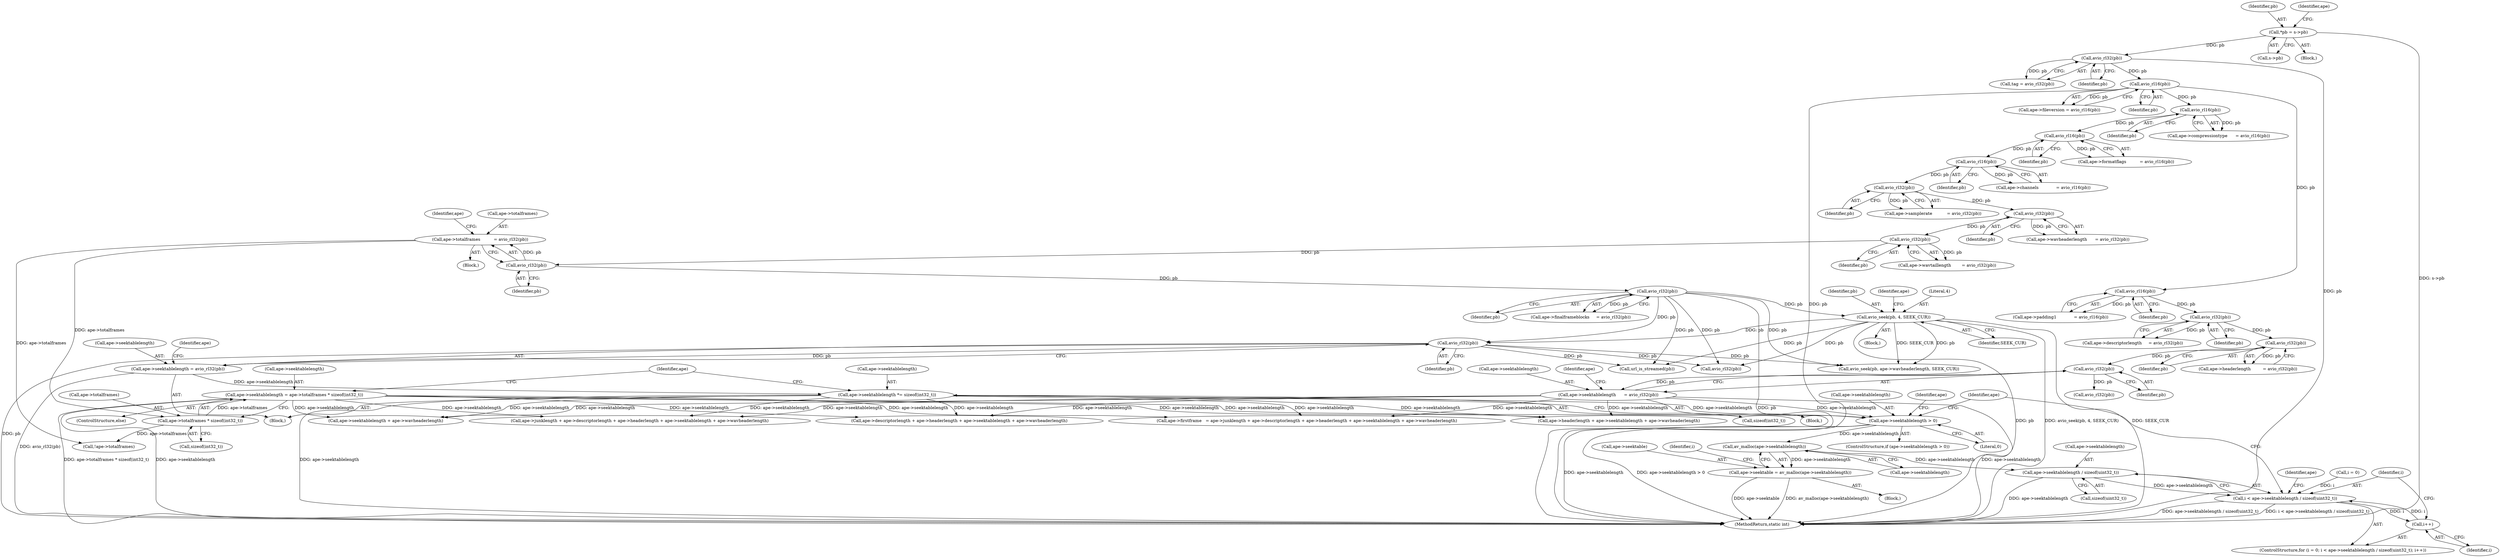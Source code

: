 digraph "0_FFmpeg_8312e3fc9041027a33c8bc667bb99740fdf41dd5@API" {
"1000623" [label="(Call,av_malloc(ape->seektablelength))"];
"1000613" [label="(Call,ape->seektablelength > 0)"];
"1000404" [label="(Call,ape->seektablelength *= sizeof(int32_t))"];
"1000393" [label="(Call,ape->seektablelength = avio_rl32(pb))"];
"1000397" [label="(Call,avio_rl32(pb))"];
"1000368" [label="(Call,avio_rl32(pb))"];
"1000362" [label="(Call,avio_rl32(pb))"];
"1000356" [label="(Call,avio_rl32(pb))"];
"1000350" [label="(Call,avio_rl32(pb))"];
"1000344" [label="(Call,avio_rl32(pb))"];
"1000338" [label="(Call,avio_rl16(pb))"];
"1000332" [label="(Call,avio_rl16(pb))"];
"1000326" [label="(Call,avio_rl16(pb))"];
"1000153" [label="(Call,avio_rl16(pb))"];
"1000136" [label="(Call,avio_rl32(pb))"];
"1000113" [label="(Call,*pb = s->pb)"];
"1000377" [label="(Call,avio_seek(pb, 4, SEEK_CUR))"];
"1000411" [label="(Call,ape->seektablelength = ape->totalframes * sizeof(int32_t))"];
"1000415" [label="(Call,ape->totalframes * sizeof(int32_t))"];
"1000358" [label="(Call,ape->totalframes          = avio_rl32(pb))"];
"1000212" [label="(Call,ape->seektablelength      = avio_rl32(pb))"];
"1000216" [label="(Call,avio_rl32(pb))"];
"1000210" [label="(Call,avio_rl32(pb))"];
"1000204" [label="(Call,avio_rl32(pb))"];
"1000198" [label="(Call,avio_rl16(pb))"];
"1000619" [label="(Call,ape->seektable = av_malloc(ape->seektablelength))"];
"1000633" [label="(Call,ape->seektablelength / sizeof(uint32_t))"];
"1000631" [label="(Call,i < ape->seektablelength / sizeof(uint32_t))"];
"1000639" [label="(Call,i++)"];
"1000326" [label="(Call,avio_rl16(pb))"];
"1000220" [label="(Identifier,ape)"];
"1000311" [label="(Block,)"];
"1000362" [label="(Call,avio_rl32(pb))"];
"1000212" [label="(Call,ape->seektablelength      = avio_rl32(pb))"];
"1000137" [label="(Identifier,pb)"];
"1000618" [label="(Block,)"];
"1000380" [label="(Identifier,SEEK_CUR)"];
"1000213" [label="(Call,ape->seektablelength)"];
"1000210" [label="(Call,avio_rl32(pb))"];
"1000346" [label="(Call,ape->wavheaderlength      = avio_rl32(pb))"];
"1000404" [label="(Call,ape->seektablelength *= sizeof(int32_t))"];
"1000211" [label="(Identifier,pb)"];
"1000217" [label="(Identifier,pb)"];
"1000410" [label="(ControlStructure,else)"];
"1000344" [label="(Call,avio_rl32(pb))"];
"1000634" [label="(Call,ape->seektablelength)"];
"1000154" [label="(Identifier,pb)"];
"1000115" [label="(Call,s->pb)"];
"1000114" [label="(Identifier,pb)"];
"1000647" [label="(Call,avio_rl32(pb))"];
"1000639" [label="(Call,i++)"];
"1000356" [label="(Call,avio_rl32(pb))"];
"1000328" [label="(Call,ape->formatflags          = avio_rl16(pb))"];
"1000379" [label="(Literal,4)"];
"1000352" [label="(Call,ape->wavtaillength        = avio_rl32(pb))"];
"1000637" [label="(Call,sizeof(uint32_t))"];
"1000617" [label="(Literal,0)"];
"1000401" [label="(Identifier,ape)"];
"1000334" [label="(Call,ape->channels             = avio_rl16(pb))"];
"1000398" [label="(Identifier,pb)"];
"1000206" [label="(Call,ape->headerlength         = avio_rl32(pb))"];
"1000205" [label="(Identifier,pb)"];
"1000653" [label="(Identifier,ape)"];
"1000340" [label="(Call,ape->samplerate           = avio_rl32(pb))"];
"1000120" [label="(Identifier,ape)"];
"1000136" [label="(Call,avio_rl32(pb))"];
"1000216" [label="(Call,avio_rl32(pb))"];
"1000631" [label="(Call,i < ape->seektablelength / sizeof(uint32_t))"];
"1000200" [label="(Call,ape->descriptorlength     = avio_rl32(pb))"];
"1000149" [label="(Call,ape->fileversion = avio_rl16(pb))"];
"1000619" [label="(Call,ape->seektable = av_malloc(ape->seektablelength))"];
"1000383" [label="(Identifier,ape)"];
"1000614" [label="(Call,ape->seektablelength)"];
"1000644" [label="(Identifier,ape)"];
"1000558" [label="(Call,ape->firstframe   = ape->junklength + ape->descriptorlength + ape->headerlength + ape->seektablelength + ape->wavheaderlength)"];
"1000405" [label="(Call,ape->seektablelength)"];
"1000378" [label="(Identifier,pb)"];
"1000624" [label="(Call,ape->seektablelength)"];
"1000351" [label="(Identifier,pb)"];
"1000345" [label="(Identifier,pb)"];
"1000629" [label="(Identifier,i)"];
"1000222" [label="(Call,avio_rl32(pb))"];
"1000111" [label="(Block,)"];
"1000204" [label="(Call,avio_rl32(pb))"];
"1000574" [label="(Call,ape->seektablelength + ape->wavheaderlength)"];
"1000359" [label="(Call,ape->totalframes)"];
"1000875" [label="(Call,url_is_streamed(pb))"];
"1000393" [label="(Call,ape->seektablelength = avio_rl32(pb))"];
"1000621" [label="(Identifier,ape)"];
"1000376" [label="(Block,)"];
"1000153" [label="(Call,avio_rl16(pb))"];
"1000613" [label="(Call,ape->seektablelength > 0)"];
"1000623" [label="(Call,av_malloc(ape->seektablelength))"];
"1000338" [label="(Call,avio_rl16(pb))"];
"1000507" [label="(Call,!ape->totalframes)"];
"1000358" [label="(Call,ape->totalframes          = avio_rl32(pb))"];
"1000368" [label="(Call,avio_rl32(pb))"];
"1000408" [label="(Call,sizeof(int32_t))"];
"1000134" [label="(Call,tag = avio_rl32(pb))"];
"1000394" [label="(Call,ape->seektablelength)"];
"1000612" [label="(ControlStructure,if (ape->seektablelength > 0))"];
"1000392" [label="(Block,)"];
"1000369" [label="(Identifier,pb)"];
"1000364" [label="(Call,ape->finalframeblocks     = avio_rl32(pb))"];
"1000327" [label="(Identifier,pb)"];
"1000198" [label="(Call,avio_rl16(pb))"];
"1000562" [label="(Call,ape->junklength + ape->descriptorlength + ape->headerlength + ape->seektablelength + ape->wavheaderlength)"];
"1000500" [label="(Call,avio_seek(pb, ape->wavheaderlength, SEEK_CUR))"];
"1000633" [label="(Call,ape->seektablelength / sizeof(uint32_t))"];
"1000570" [label="(Call,ape->headerlength + ape->seektablelength + ape->wavheaderlength)"];
"1000411" [label="(Call,ape->seektablelength = ape->totalframes * sizeof(int32_t))"];
"1000424" [label="(Identifier,ape)"];
"1000194" [label="(Call,ape->padding1             = avio_rl16(pb))"];
"1000627" [label="(ControlStructure,for (i = 0; i < ape->seektablelength / sizeof(uint32_t); i++))"];
"1000416" [label="(Call,ape->totalframes)"];
"1000332" [label="(Call,avio_rl16(pb))"];
"1000628" [label="(Call,i = 0)"];
"1000113" [label="(Call,*pb = s->pb)"];
"1000419" [label="(Call,sizeof(int32_t))"];
"1000632" [label="(Identifier,i)"];
"1000377" [label="(Call,avio_seek(pb, 4, SEEK_CUR))"];
"1000322" [label="(Call,ape->compressiontype      = avio_rl16(pb))"];
"1000397" [label="(Call,avio_rl32(pb))"];
"1000350" [label="(Call,avio_rl32(pb))"];
"1000620" [label="(Call,ape->seektable)"];
"1000412" [label="(Call,ape->seektablelength)"];
"1000357" [label="(Identifier,pb)"];
"1000333" [label="(Identifier,pb)"];
"1000566" [label="(Call,ape->descriptorlength + ape->headerlength + ape->seektablelength + ape->wavheaderlength)"];
"1001121" [label="(MethodReturn,static int)"];
"1000339" [label="(Identifier,pb)"];
"1000415" [label="(Call,ape->totalframes * sizeof(int32_t))"];
"1000640" [label="(Identifier,i)"];
"1000199" [label="(Identifier,pb)"];
"1000363" [label="(Identifier,pb)"];
"1000193" [label="(Block,)"];
"1000366" [label="(Identifier,ape)"];
"1000623" -> "1000619"  [label="AST: "];
"1000623" -> "1000624"  [label="CFG: "];
"1000624" -> "1000623"  [label="AST: "];
"1000619" -> "1000623"  [label="CFG: "];
"1000623" -> "1000619"  [label="DDG: ape->seektablelength"];
"1000613" -> "1000623"  [label="DDG: ape->seektablelength"];
"1000623" -> "1000633"  [label="DDG: ape->seektablelength"];
"1000613" -> "1000612"  [label="AST: "];
"1000613" -> "1000617"  [label="CFG: "];
"1000614" -> "1000613"  [label="AST: "];
"1000617" -> "1000613"  [label="AST: "];
"1000621" -> "1000613"  [label="CFG: "];
"1000653" -> "1000613"  [label="CFG: "];
"1000613" -> "1001121"  [label="DDG: ape->seektablelength"];
"1000613" -> "1001121"  [label="DDG: ape->seektablelength > 0"];
"1000404" -> "1000613"  [label="DDG: ape->seektablelength"];
"1000411" -> "1000613"  [label="DDG: ape->seektablelength"];
"1000212" -> "1000613"  [label="DDG: ape->seektablelength"];
"1000404" -> "1000392"  [label="AST: "];
"1000404" -> "1000408"  [label="CFG: "];
"1000405" -> "1000404"  [label="AST: "];
"1000408" -> "1000404"  [label="AST: "];
"1000424" -> "1000404"  [label="CFG: "];
"1000404" -> "1001121"  [label="DDG: ape->seektablelength"];
"1000393" -> "1000404"  [label="DDG: ape->seektablelength"];
"1000404" -> "1000558"  [label="DDG: ape->seektablelength"];
"1000404" -> "1000562"  [label="DDG: ape->seektablelength"];
"1000404" -> "1000566"  [label="DDG: ape->seektablelength"];
"1000404" -> "1000570"  [label="DDG: ape->seektablelength"];
"1000404" -> "1000574"  [label="DDG: ape->seektablelength"];
"1000393" -> "1000392"  [label="AST: "];
"1000393" -> "1000397"  [label="CFG: "];
"1000394" -> "1000393"  [label="AST: "];
"1000397" -> "1000393"  [label="AST: "];
"1000401" -> "1000393"  [label="CFG: "];
"1000393" -> "1001121"  [label="DDG: avio_rl32(pb)"];
"1000397" -> "1000393"  [label="DDG: pb"];
"1000397" -> "1000398"  [label="CFG: "];
"1000398" -> "1000397"  [label="AST: "];
"1000397" -> "1001121"  [label="DDG: pb"];
"1000368" -> "1000397"  [label="DDG: pb"];
"1000377" -> "1000397"  [label="DDG: pb"];
"1000397" -> "1000500"  [label="DDG: pb"];
"1000397" -> "1000647"  [label="DDG: pb"];
"1000397" -> "1000875"  [label="DDG: pb"];
"1000368" -> "1000364"  [label="AST: "];
"1000368" -> "1000369"  [label="CFG: "];
"1000369" -> "1000368"  [label="AST: "];
"1000364" -> "1000368"  [label="CFG: "];
"1000368" -> "1001121"  [label="DDG: pb"];
"1000368" -> "1000364"  [label="DDG: pb"];
"1000362" -> "1000368"  [label="DDG: pb"];
"1000368" -> "1000377"  [label="DDG: pb"];
"1000368" -> "1000500"  [label="DDG: pb"];
"1000368" -> "1000647"  [label="DDG: pb"];
"1000368" -> "1000875"  [label="DDG: pb"];
"1000362" -> "1000358"  [label="AST: "];
"1000362" -> "1000363"  [label="CFG: "];
"1000363" -> "1000362"  [label="AST: "];
"1000358" -> "1000362"  [label="CFG: "];
"1000362" -> "1000358"  [label="DDG: pb"];
"1000356" -> "1000362"  [label="DDG: pb"];
"1000356" -> "1000352"  [label="AST: "];
"1000356" -> "1000357"  [label="CFG: "];
"1000357" -> "1000356"  [label="AST: "];
"1000352" -> "1000356"  [label="CFG: "];
"1000356" -> "1000352"  [label="DDG: pb"];
"1000350" -> "1000356"  [label="DDG: pb"];
"1000350" -> "1000346"  [label="AST: "];
"1000350" -> "1000351"  [label="CFG: "];
"1000351" -> "1000350"  [label="AST: "];
"1000346" -> "1000350"  [label="CFG: "];
"1000350" -> "1000346"  [label="DDG: pb"];
"1000344" -> "1000350"  [label="DDG: pb"];
"1000344" -> "1000340"  [label="AST: "];
"1000344" -> "1000345"  [label="CFG: "];
"1000345" -> "1000344"  [label="AST: "];
"1000340" -> "1000344"  [label="CFG: "];
"1000344" -> "1000340"  [label="DDG: pb"];
"1000338" -> "1000344"  [label="DDG: pb"];
"1000338" -> "1000334"  [label="AST: "];
"1000338" -> "1000339"  [label="CFG: "];
"1000339" -> "1000338"  [label="AST: "];
"1000334" -> "1000338"  [label="CFG: "];
"1000338" -> "1000334"  [label="DDG: pb"];
"1000332" -> "1000338"  [label="DDG: pb"];
"1000332" -> "1000328"  [label="AST: "];
"1000332" -> "1000333"  [label="CFG: "];
"1000333" -> "1000332"  [label="AST: "];
"1000328" -> "1000332"  [label="CFG: "];
"1000332" -> "1000328"  [label="DDG: pb"];
"1000326" -> "1000332"  [label="DDG: pb"];
"1000326" -> "1000322"  [label="AST: "];
"1000326" -> "1000327"  [label="CFG: "];
"1000327" -> "1000326"  [label="AST: "];
"1000322" -> "1000326"  [label="CFG: "];
"1000326" -> "1000322"  [label="DDG: pb"];
"1000153" -> "1000326"  [label="DDG: pb"];
"1000153" -> "1000149"  [label="AST: "];
"1000153" -> "1000154"  [label="CFG: "];
"1000154" -> "1000153"  [label="AST: "];
"1000149" -> "1000153"  [label="CFG: "];
"1000153" -> "1001121"  [label="DDG: pb"];
"1000153" -> "1000149"  [label="DDG: pb"];
"1000136" -> "1000153"  [label="DDG: pb"];
"1000153" -> "1000198"  [label="DDG: pb"];
"1000136" -> "1000134"  [label="AST: "];
"1000136" -> "1000137"  [label="CFG: "];
"1000137" -> "1000136"  [label="AST: "];
"1000134" -> "1000136"  [label="CFG: "];
"1000136" -> "1001121"  [label="DDG: pb"];
"1000136" -> "1000134"  [label="DDG: pb"];
"1000113" -> "1000136"  [label="DDG: pb"];
"1000113" -> "1000111"  [label="AST: "];
"1000113" -> "1000115"  [label="CFG: "];
"1000114" -> "1000113"  [label="AST: "];
"1000115" -> "1000113"  [label="AST: "];
"1000120" -> "1000113"  [label="CFG: "];
"1000113" -> "1001121"  [label="DDG: s->pb"];
"1000377" -> "1000376"  [label="AST: "];
"1000377" -> "1000380"  [label="CFG: "];
"1000378" -> "1000377"  [label="AST: "];
"1000379" -> "1000377"  [label="AST: "];
"1000380" -> "1000377"  [label="AST: "];
"1000383" -> "1000377"  [label="CFG: "];
"1000377" -> "1001121"  [label="DDG: avio_seek(pb, 4, SEEK_CUR)"];
"1000377" -> "1001121"  [label="DDG: SEEK_CUR"];
"1000377" -> "1001121"  [label="DDG: pb"];
"1000377" -> "1000500"  [label="DDG: pb"];
"1000377" -> "1000500"  [label="DDG: SEEK_CUR"];
"1000377" -> "1000647"  [label="DDG: pb"];
"1000377" -> "1000875"  [label="DDG: pb"];
"1000411" -> "1000410"  [label="AST: "];
"1000411" -> "1000415"  [label="CFG: "];
"1000412" -> "1000411"  [label="AST: "];
"1000415" -> "1000411"  [label="AST: "];
"1000424" -> "1000411"  [label="CFG: "];
"1000411" -> "1001121"  [label="DDG: ape->seektablelength"];
"1000411" -> "1001121"  [label="DDG: ape->totalframes * sizeof(int32_t)"];
"1000415" -> "1000411"  [label="DDG: ape->totalframes"];
"1000411" -> "1000558"  [label="DDG: ape->seektablelength"];
"1000411" -> "1000562"  [label="DDG: ape->seektablelength"];
"1000411" -> "1000566"  [label="DDG: ape->seektablelength"];
"1000411" -> "1000570"  [label="DDG: ape->seektablelength"];
"1000411" -> "1000574"  [label="DDG: ape->seektablelength"];
"1000415" -> "1000419"  [label="CFG: "];
"1000416" -> "1000415"  [label="AST: "];
"1000419" -> "1000415"  [label="AST: "];
"1000358" -> "1000415"  [label="DDG: ape->totalframes"];
"1000415" -> "1000507"  [label="DDG: ape->totalframes"];
"1000358" -> "1000311"  [label="AST: "];
"1000359" -> "1000358"  [label="AST: "];
"1000366" -> "1000358"  [label="CFG: "];
"1000358" -> "1000507"  [label="DDG: ape->totalframes"];
"1000212" -> "1000193"  [label="AST: "];
"1000212" -> "1000216"  [label="CFG: "];
"1000213" -> "1000212"  [label="AST: "];
"1000216" -> "1000212"  [label="AST: "];
"1000220" -> "1000212"  [label="CFG: "];
"1000212" -> "1001121"  [label="DDG: ape->seektablelength"];
"1000216" -> "1000212"  [label="DDG: pb"];
"1000212" -> "1000558"  [label="DDG: ape->seektablelength"];
"1000212" -> "1000562"  [label="DDG: ape->seektablelength"];
"1000212" -> "1000566"  [label="DDG: ape->seektablelength"];
"1000212" -> "1000570"  [label="DDG: ape->seektablelength"];
"1000212" -> "1000574"  [label="DDG: ape->seektablelength"];
"1000216" -> "1000217"  [label="CFG: "];
"1000217" -> "1000216"  [label="AST: "];
"1000210" -> "1000216"  [label="DDG: pb"];
"1000216" -> "1000222"  [label="DDG: pb"];
"1000210" -> "1000206"  [label="AST: "];
"1000210" -> "1000211"  [label="CFG: "];
"1000211" -> "1000210"  [label="AST: "];
"1000206" -> "1000210"  [label="CFG: "];
"1000210" -> "1000206"  [label="DDG: pb"];
"1000204" -> "1000210"  [label="DDG: pb"];
"1000204" -> "1000200"  [label="AST: "];
"1000204" -> "1000205"  [label="CFG: "];
"1000205" -> "1000204"  [label="AST: "];
"1000200" -> "1000204"  [label="CFG: "];
"1000204" -> "1000200"  [label="DDG: pb"];
"1000198" -> "1000204"  [label="DDG: pb"];
"1000198" -> "1000194"  [label="AST: "];
"1000198" -> "1000199"  [label="CFG: "];
"1000199" -> "1000198"  [label="AST: "];
"1000194" -> "1000198"  [label="CFG: "];
"1000198" -> "1000194"  [label="DDG: pb"];
"1000619" -> "1000618"  [label="AST: "];
"1000620" -> "1000619"  [label="AST: "];
"1000629" -> "1000619"  [label="CFG: "];
"1000619" -> "1001121"  [label="DDG: av_malloc(ape->seektablelength)"];
"1000619" -> "1001121"  [label="DDG: ape->seektable"];
"1000633" -> "1000631"  [label="AST: "];
"1000633" -> "1000637"  [label="CFG: "];
"1000634" -> "1000633"  [label="AST: "];
"1000637" -> "1000633"  [label="AST: "];
"1000631" -> "1000633"  [label="CFG: "];
"1000633" -> "1001121"  [label="DDG: ape->seektablelength"];
"1000633" -> "1000631"  [label="DDG: ape->seektablelength"];
"1000631" -> "1000627"  [label="AST: "];
"1000632" -> "1000631"  [label="AST: "];
"1000644" -> "1000631"  [label="CFG: "];
"1000653" -> "1000631"  [label="CFG: "];
"1000631" -> "1001121"  [label="DDG: ape->seektablelength / sizeof(uint32_t)"];
"1000631" -> "1001121"  [label="DDG: i < ape->seektablelength / sizeof(uint32_t)"];
"1000628" -> "1000631"  [label="DDG: i"];
"1000639" -> "1000631"  [label="DDG: i"];
"1000631" -> "1000639"  [label="DDG: i"];
"1000639" -> "1000627"  [label="AST: "];
"1000639" -> "1000640"  [label="CFG: "];
"1000640" -> "1000639"  [label="AST: "];
"1000632" -> "1000639"  [label="CFG: "];
}
